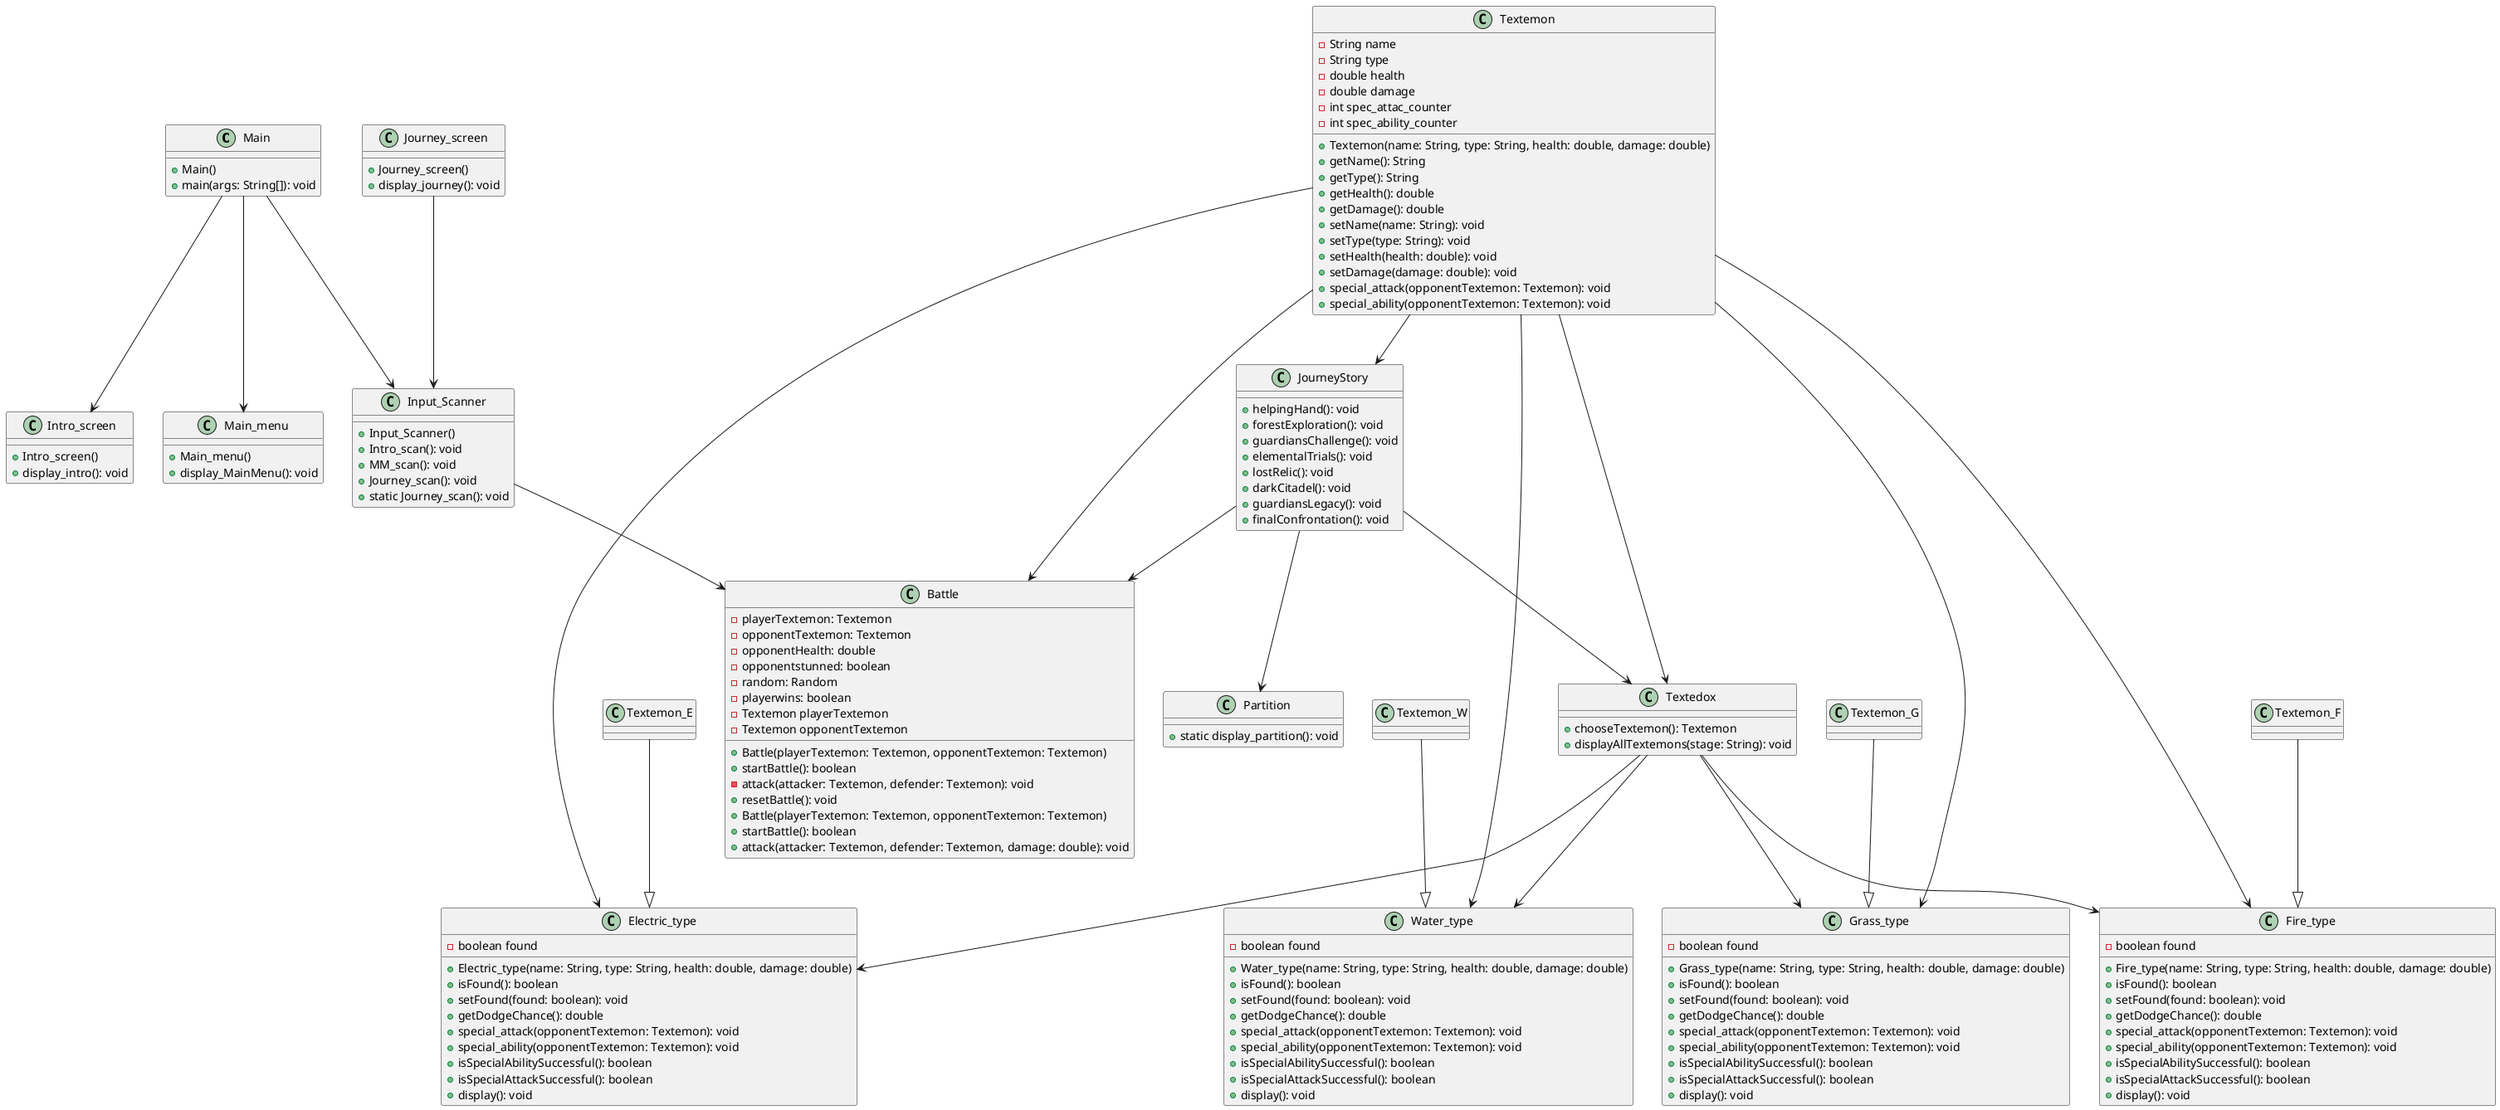@startuml

class Main {
    +Main()
    +main(args: String[]): void
}

class Intro_screen {
    +Intro_screen()
    +display_intro(): void
}

class Main_menu {
    +Main_menu()
    +display_MainMenu(): void
}

class Input_Scanner {
    +Input_Scanner()
    +Intro_scan(): void
    +MM_scan(): void
    +Journey_scan(): void
}

class Battle {
    -playerTextemon: Textemon
    -opponentTextemon: Textemon
    -opponentHealth: double
    -opponentstunned: boolean
    -random: Random
    -playerwins: boolean
    +Battle(playerTextemon: Textemon, opponentTextemon: Textemon)
    +startBattle(): boolean
    -attack(attacker: Textemon, defender: Textemon): void
    +resetBattle(): void
}

Main --> Intro_screen
Main --> Main_menu
Main --> Input_Scanner

Input_Scanner --> Battle

class Textemon {
    - String name
    - String type
    - double health
    - double damage
    - int spec_attac_counter
    - int spec_ability_counter
    + Textemon(name: String, type: String, health: double, damage: double)
    + getName(): String
    + getType(): String
    + getHealth(): double
    + getDamage(): double
    + setName(name: String): void
    + setType(type: String): void
    + setHealth(health: double): void
    + setDamage(damage: double): void
    + special_attack(opponentTextemon: Textemon): void
    + special_ability(opponentTextemon: Textemon): void
}

class Grass_type {
    - boolean found
    + Grass_type(name: String, type: String, health: double, damage: double)
    + isFound(): boolean
    + setFound(found: boolean): void
    + getDodgeChance(): double
    + special_attack(opponentTextemon: Textemon): void
    + special_ability(opponentTextemon: Textemon): void
    + isSpecialAbilitySuccessful(): boolean
    + isSpecialAttackSuccessful(): boolean
    + display(): void
}

class Fire_type {
    - boolean found
    + Fire_type(name: String, type: String, health: double, damage: double)
    + isFound(): boolean
    + setFound(found: boolean): void
    + getDodgeChance(): double
    + special_attack(opponentTextemon: Textemon): void
    + special_ability(opponentTextemon: Textemon): void
    + isSpecialAbilitySuccessful(): boolean
    + isSpecialAttackSuccessful(): boolean
    + display(): void
}

class Electric_type {
    - boolean found
    + Electric_type(name: String, type: String, health: double, damage: double)
    + isFound(): boolean
    + setFound(found: boolean): void
    + getDodgeChance(): double
    + special_attack(opponentTextemon: Textemon): void
    + special_ability(opponentTextemon: Textemon): void
    + isSpecialAbilitySuccessful(): boolean
    + isSpecialAttackSuccessful(): boolean
    + display(): void
}

class Water_type {
    - boolean found
    + Water_type(name: String, type: String, health: double, damage: double)
    + isFound(): boolean
    + setFound(found: boolean): void
    + getDodgeChance(): double
    + special_attack(opponentTextemon: Textemon): void
    + special_ability(opponentTextemon: Textemon): void
    + isSpecialAbilitySuccessful(): boolean
    + isSpecialAttackSuccessful(): boolean
    + display(): void
}

class Journey_screen {
    + Journey_screen()
    + display_journey(): void
}

class JourneyStory {
    + helpingHand(): void
    + forestExploration(): void
    + guardiansChallenge(): void
    + elementalTrials(): void
    + lostRelic(): void
    + darkCitadel(): void
    + guardiansLegacy(): void
    + finalConfrontation(): void
}

class Input_Scanner {
    + static Journey_scan(): void
}

class Partition {
    + static display_partition(): void
}

class Textedox {
    + chooseTextemon(): Textemon
    + displayAllTextemons(stage: String): void
}

class Battle {
    - Textemon playerTextemon
    - Textemon opponentTextemon
    + Battle(playerTextemon: Textemon, opponentTextemon: Textemon)
    + startBattle(): boolean
    + attack(attacker: Textemon, defender: Textemon, damage: double): void
}

Textemon --> Grass_type
Textemon --> Fire_type
Textemon --> Electric_type
Textemon --> Water_type
Textemon --> JourneyStory
Textemon --> Textedox
Textemon --> Battle

Textemon_G --|> Grass_type
Textemon_F --|> Fire_type
Textemon_E --|> Electric_type
Textemon_W --|> Water_type

Journey_screen --> Input_Scanner
JourneyStory --> Textedox
JourneyStory --> Partition
JourneyStory --> Battle
Textedox --> Grass_type
Textedox --> Fire_type
Textedox --> Electric_type
Textedox --> Water_type

@enduml